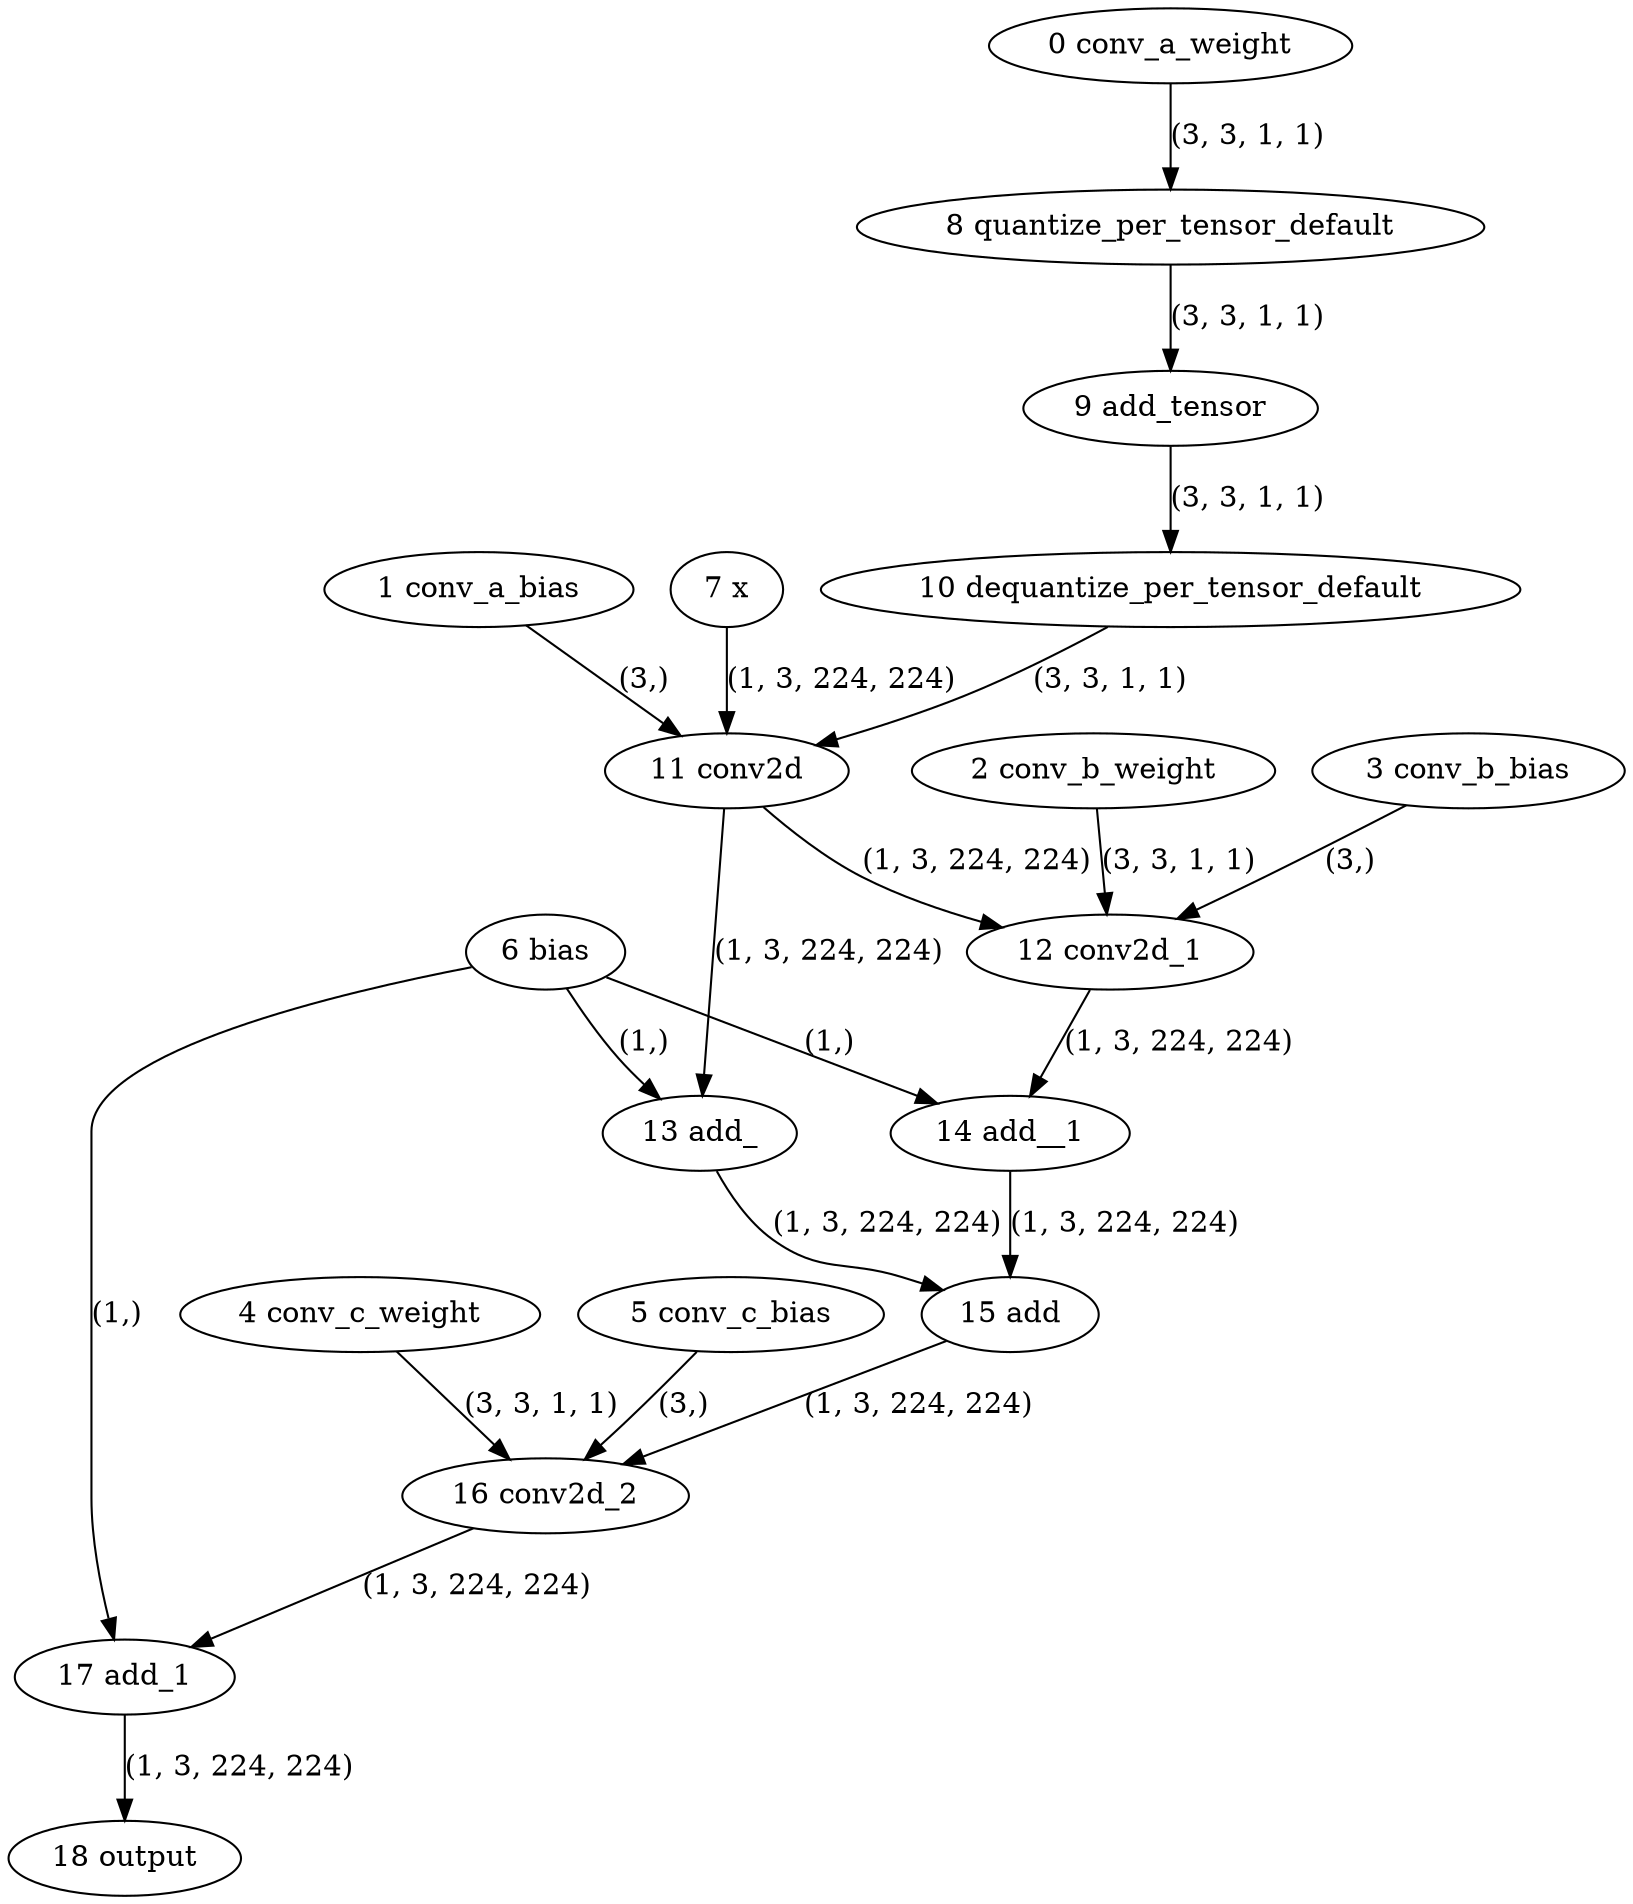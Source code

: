 strict digraph  {
"0 conv_a_weight" [id=0, type=get_attr];
"1 conv_a_bias" [id=1, type=get_attr];
"2 conv_b_weight" [id=2, type=get_attr];
"3 conv_b_bias" [id=3, type=get_attr];
"4 conv_c_weight" [id=4, type=get_attr];
"5 conv_c_bias" [id=5, type=get_attr];
"6 bias" [id=6, type=get_attr];
"7 x" [id=7, type=input];
"8 quantize_per_tensor_default" [id=8, type=quantize_per_tensor];
"9 add_tensor" [id=9, type=add];
"10 dequantize_per_tensor_default" [id=10, type=dequantize_per_tensor];
"11 conv2d" [id=11, type=conv2d];
"12 conv2d_1" [id=12, type=conv2d];
"13 add_" [id=13, type=add_];
"14 add__1" [id=14, type=add_];
"15 add" [id=15, type=add];
"16 conv2d_2" [id=16, type=conv2d];
"17 add_1" [id=17, type=add];
"18 output" [id=18, type=output];
"0 conv_a_weight" -> "8 quantize_per_tensor_default"  [label="(3, 3, 1, 1)", style=solid];
"1 conv_a_bias" -> "11 conv2d"  [label="(3,)", style=solid];
"2 conv_b_weight" -> "12 conv2d_1"  [label="(3, 3, 1, 1)", style=solid];
"3 conv_b_bias" -> "12 conv2d_1"  [label="(3,)", style=solid];
"4 conv_c_weight" -> "16 conv2d_2"  [label="(3, 3, 1, 1)", style=solid];
"5 conv_c_bias" -> "16 conv2d_2"  [label="(3,)", style=solid];
"6 bias" -> "13 add_"  [label="(1,)", style=solid];
"6 bias" -> "14 add__1"  [label="(1,)", style=solid];
"6 bias" -> "17 add_1"  [label="(1,)", style=solid];
"7 x" -> "11 conv2d"  [label="(1, 3, 224, 224)", style=solid];
"8 quantize_per_tensor_default" -> "9 add_tensor"  [label="(3, 3, 1, 1)", style=solid];
"9 add_tensor" -> "10 dequantize_per_tensor_default"  [label="(3, 3, 1, 1)", style=solid];
"10 dequantize_per_tensor_default" -> "11 conv2d"  [label="(3, 3, 1, 1)", style=solid];
"11 conv2d" -> "12 conv2d_1"  [label="(1, 3, 224, 224)", style=solid];
"11 conv2d" -> "13 add_"  [label="(1, 3, 224, 224)", style=solid];
"12 conv2d_1" -> "14 add__1"  [label="(1, 3, 224, 224)", style=solid];
"13 add_" -> "15 add"  [label="(1, 3, 224, 224)", style=solid];
"14 add__1" -> "15 add"  [label="(1, 3, 224, 224)", style=solid];
"15 add" -> "16 conv2d_2"  [label="(1, 3, 224, 224)", style=solid];
"16 conv2d_2" -> "17 add_1"  [label="(1, 3, 224, 224)", style=solid];
"17 add_1" -> "18 output"  [label="(1, 3, 224, 224)", style=solid];
}
